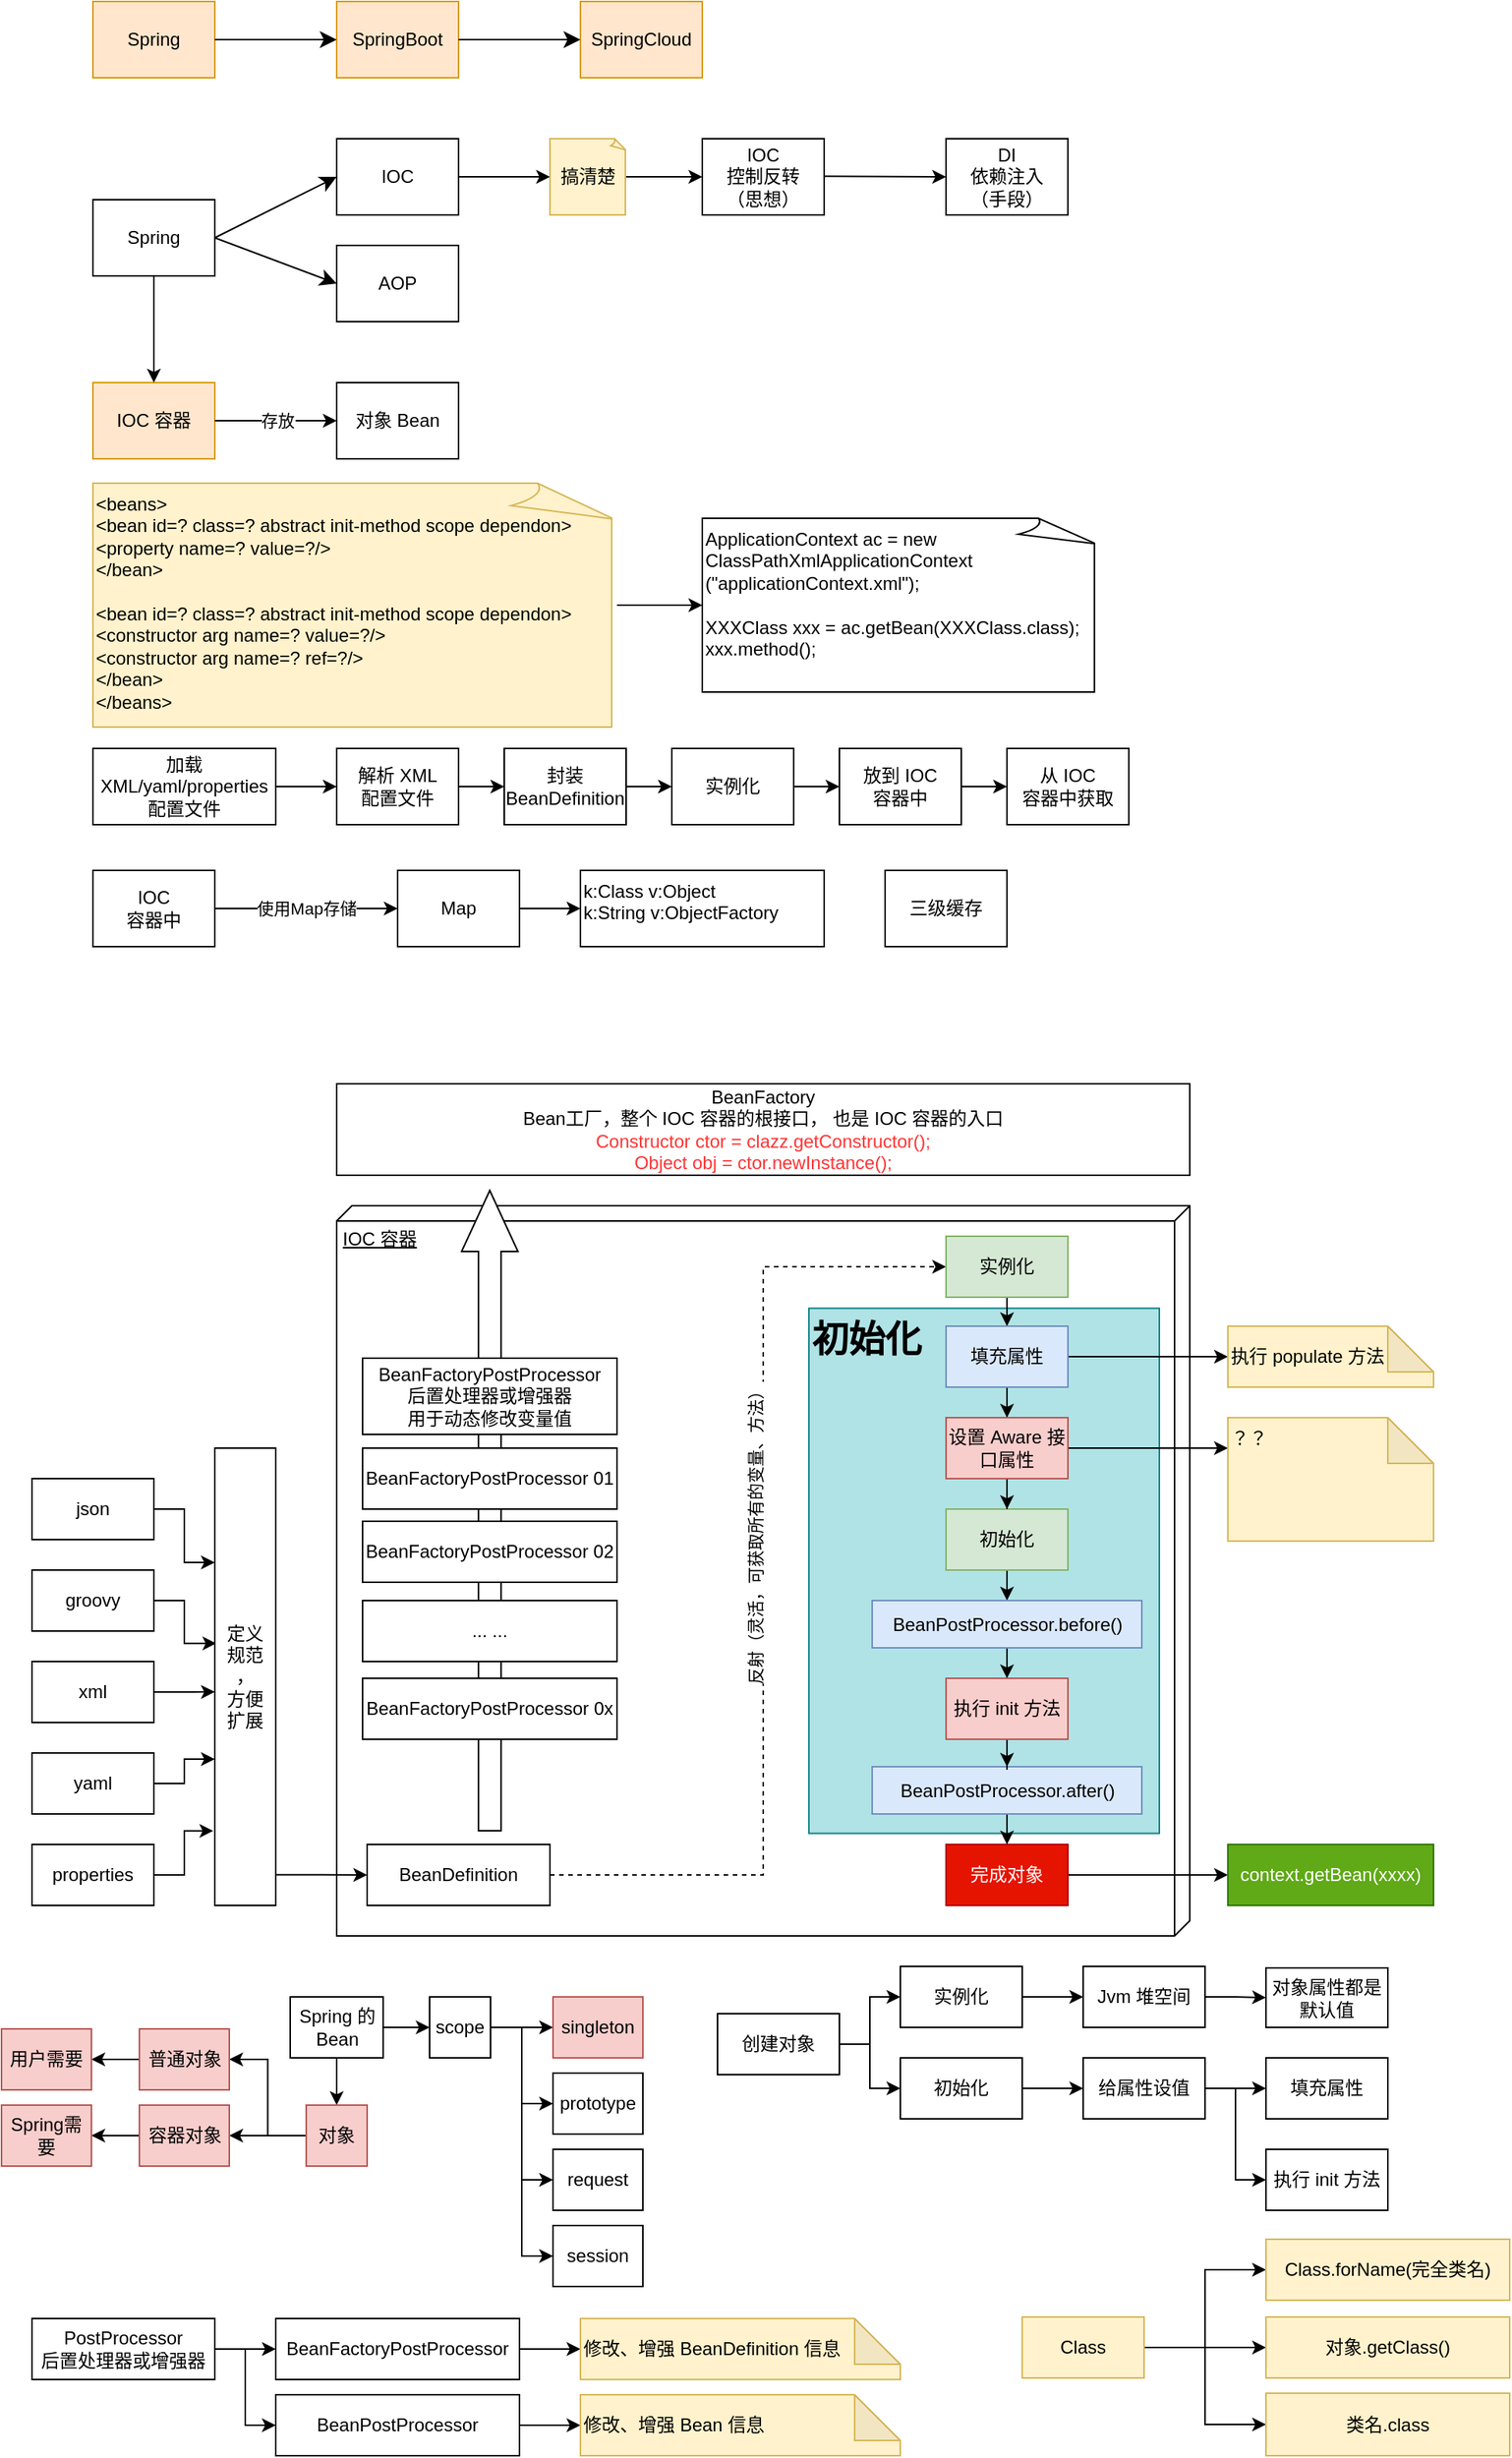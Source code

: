 <mxfile version="16.3.0" type="github">
  <diagram id="HKzlhbrPiAFsmXi92ig0" name="Page-1">
    <mxGraphModel dx="1422" dy="762" grid="1" gridSize="10" guides="1" tooltips="1" connect="1" arrows="1" fold="1" page="1" pageScale="1" pageWidth="2339" pageHeight="3300" math="0" shadow="0">
      <root>
        <mxCell id="0" />
        <mxCell id="1" parent="0" />
        <mxCell id="lsYUVaLgrjJjtuN-rIYH-25" value="IOC 容器" style="verticalAlign=top;align=left;spacingTop=8;spacingLeft=2;spacingRight=12;shape=cube;size=10;direction=south;fontStyle=4;html=1;" vertex="1" parent="1">
          <mxGeometry x="240" y="820" width="560" height="479" as="geometry" />
        </mxCell>
        <mxCell id="lsYUVaLgrjJjtuN-rIYH-116" value="&lt;font style=&quot;font-size: 24px&quot;&gt;&lt;b&gt;初始化&lt;/b&gt;&lt;/font&gt;" style="rounded=0;whiteSpace=wrap;html=1;fillColor=#b0e3e6;strokeColor=#0e8088;align=left;verticalAlign=top;" vertex="1" parent="1">
          <mxGeometry x="550" y="887.25" width="230" height="344.5" as="geometry" />
        </mxCell>
        <mxCell id="RXfSzlfH4fdoTzMu0uOB-1" value="Spring" style="rounded=0;whiteSpace=wrap;html=1;fillColor=#ffe6cc;strokeColor=#d79b00;" parent="1" vertex="1">
          <mxGeometry x="80" y="30" width="80" height="50" as="geometry" />
        </mxCell>
        <mxCell id="RXfSzlfH4fdoTzMu0uOB-2" value="SpringBoot" style="rounded=0;whiteSpace=wrap;html=1;fillColor=#ffe6cc;strokeColor=#d79b00;" parent="1" vertex="1">
          <mxGeometry x="240" y="30" width="80" height="50" as="geometry" />
        </mxCell>
        <mxCell id="RXfSzlfH4fdoTzMu0uOB-3" value="SpringCloud" style="rounded=0;whiteSpace=wrap;html=1;fillColor=#ffe6cc;strokeColor=#d79b00;" parent="1" vertex="1">
          <mxGeometry x="400" y="30" width="80" height="50" as="geometry" />
        </mxCell>
        <mxCell id="RXfSzlfH4fdoTzMu0uOB-5" value="" style="endArrow=classic;startArrow=none;endFill=1;startFill=0;endSize=8;html=1;verticalAlign=bottom;labelBackgroundColor=none;rounded=0;exitX=1;exitY=0.5;exitDx=0;exitDy=0;entryX=0;entryY=0.5;entryDx=0;entryDy=0;" parent="1" source="RXfSzlfH4fdoTzMu0uOB-1" target="RXfSzlfH4fdoTzMu0uOB-2" edge="1">
          <mxGeometry width="160" relative="1" as="geometry">
            <mxPoint x="350" y="30" as="sourcePoint" />
            <mxPoint x="510" y="30" as="targetPoint" />
          </mxGeometry>
        </mxCell>
        <mxCell id="RXfSzlfH4fdoTzMu0uOB-6" value="" style="endArrow=classic;startArrow=none;endFill=1;startFill=0;endSize=8;html=1;verticalAlign=bottom;labelBackgroundColor=none;rounded=0;exitX=1;exitY=0.5;exitDx=0;exitDy=0;entryX=0;entryY=0.5;entryDx=0;entryDy=0;" parent="1" source="RXfSzlfH4fdoTzMu0uOB-2" target="RXfSzlfH4fdoTzMu0uOB-3" edge="1">
          <mxGeometry width="160" relative="1" as="geometry">
            <mxPoint x="170" y="65" as="sourcePoint" />
            <mxPoint x="250" y="65" as="targetPoint" />
          </mxGeometry>
        </mxCell>
        <mxCell id="RXfSzlfH4fdoTzMu0uOB-7" value="Spring" style="rounded=0;whiteSpace=wrap;html=1;" parent="1" vertex="1">
          <mxGeometry x="80" y="160" width="80" height="50" as="geometry" />
        </mxCell>
        <mxCell id="RXfSzlfH4fdoTzMu0uOB-8" value="IOC" style="rounded=0;whiteSpace=wrap;html=1;" parent="1" vertex="1">
          <mxGeometry x="240" y="120" width="80" height="50" as="geometry" />
        </mxCell>
        <mxCell id="RXfSzlfH4fdoTzMu0uOB-9" value="AOP" style="rounded=0;whiteSpace=wrap;html=1;" parent="1" vertex="1">
          <mxGeometry x="240" y="190" width="80" height="50" as="geometry" />
        </mxCell>
        <mxCell id="RXfSzlfH4fdoTzMu0uOB-10" value="IOC&lt;br&gt;控制反转&lt;br&gt;（思想）" style="rounded=0;whiteSpace=wrap;html=1;" parent="1" vertex="1">
          <mxGeometry x="480" y="120" width="80" height="50" as="geometry" />
        </mxCell>
        <mxCell id="RXfSzlfH4fdoTzMu0uOB-11" value="DI&lt;br&gt;依赖注入&lt;br&gt;（手段）" style="rounded=0;whiteSpace=wrap;html=1;" parent="1" vertex="1">
          <mxGeometry x="640" y="120" width="80" height="50" as="geometry" />
        </mxCell>
        <mxCell id="RXfSzlfH4fdoTzMu0uOB-12" value="" style="endArrow=classic;startArrow=none;endFill=1;startFill=0;endSize=8;html=1;verticalAlign=bottom;labelBackgroundColor=none;rounded=0;entryX=0;entryY=0.5;entryDx=0;entryDy=0;exitX=1;exitY=0.5;exitDx=0;exitDy=0;" parent="1" source="RXfSzlfH4fdoTzMu0uOB-7" target="RXfSzlfH4fdoTzMu0uOB-8" edge="1">
          <mxGeometry width="160" relative="1" as="geometry">
            <mxPoint x="160" y="185" as="sourcePoint" />
            <mxPoint x="320" y="185" as="targetPoint" />
          </mxGeometry>
        </mxCell>
        <mxCell id="RXfSzlfH4fdoTzMu0uOB-13" value="" style="endArrow=classic;startArrow=none;endFill=1;startFill=0;endSize=8;html=1;verticalAlign=bottom;labelBackgroundColor=none;rounded=0;entryX=0;entryY=0.5;entryDx=0;entryDy=0;exitX=1;exitY=0.5;exitDx=0;exitDy=0;" parent="1" source="RXfSzlfH4fdoTzMu0uOB-7" target="RXfSzlfH4fdoTzMu0uOB-9" edge="1">
          <mxGeometry width="160" relative="1" as="geometry">
            <mxPoint x="170" y="195.0" as="sourcePoint" />
            <mxPoint x="250" y="155" as="targetPoint" />
          </mxGeometry>
        </mxCell>
        <mxCell id="RXfSzlfH4fdoTzMu0uOB-15" value="搞清楚" style="whiteSpace=wrap;html=1;shape=mxgraph.basic.document;fillColor=#fff2cc;strokeColor=#d6b656;" parent="1" vertex="1">
          <mxGeometry x="380" y="120" width="50" height="50" as="geometry" />
        </mxCell>
        <mxCell id="RXfSzlfH4fdoTzMu0uOB-18" value="" style="endArrow=classic;html=1;rounded=0;exitX=1;exitY=0.5;exitDx=0;exitDy=0;entryX=0;entryY=0.5;entryDx=0;entryDy=0;entryPerimeter=0;" parent="1" source="RXfSzlfH4fdoTzMu0uOB-8" target="RXfSzlfH4fdoTzMu0uOB-15" edge="1">
          <mxGeometry width="50" height="50" relative="1" as="geometry">
            <mxPoint x="370" y="260" as="sourcePoint" />
            <mxPoint x="420" y="210" as="targetPoint" />
          </mxGeometry>
        </mxCell>
        <mxCell id="RXfSzlfH4fdoTzMu0uOB-21" value="" style="endArrow=classic;html=1;rounded=0;exitX=1;exitY=0.5;exitDx=0;exitDy=0;entryX=0;entryY=0.5;entryDx=0;entryDy=0;exitPerimeter=0;" parent="1" source="RXfSzlfH4fdoTzMu0uOB-15" target="RXfSzlfH4fdoTzMu0uOB-10" edge="1">
          <mxGeometry width="50" height="50" relative="1" as="geometry">
            <mxPoint x="330" y="155" as="sourcePoint" />
            <mxPoint x="390" y="155" as="targetPoint" />
          </mxGeometry>
        </mxCell>
        <mxCell id="RXfSzlfH4fdoTzMu0uOB-22" value="" style="endArrow=classic;html=1;rounded=0;exitX=1;exitY=0.5;exitDx=0;exitDy=0;entryX=0;entryY=0.5;entryDx=0;entryDy=0;exitPerimeter=0;" parent="1" target="RXfSzlfH4fdoTzMu0uOB-11" edge="1">
          <mxGeometry width="50" height="50" relative="1" as="geometry">
            <mxPoint x="560" y="144.66" as="sourcePoint" />
            <mxPoint x="610" y="144.66" as="targetPoint" />
          </mxGeometry>
        </mxCell>
        <mxCell id="RXfSzlfH4fdoTzMu0uOB-23" value="IOC 容器" style="rounded=0;whiteSpace=wrap;html=1;fillColor=#ffe6cc;strokeColor=#d79b00;" parent="1" vertex="1">
          <mxGeometry x="80" y="280" width="80" height="50" as="geometry" />
        </mxCell>
        <mxCell id="RXfSzlfH4fdoTzMu0uOB-24" value="" style="endArrow=classic;html=1;rounded=0;exitX=0.5;exitY=1;exitDx=0;exitDy=0;" parent="1" source="RXfSzlfH4fdoTzMu0uOB-7" target="RXfSzlfH4fdoTzMu0uOB-23" edge="1">
          <mxGeometry width="50" height="50" relative="1" as="geometry">
            <mxPoint x="590" y="70" as="sourcePoint" />
            <mxPoint x="630" y="30" as="targetPoint" />
          </mxGeometry>
        </mxCell>
        <mxCell id="RXfSzlfH4fdoTzMu0uOB-25" value="对象 Bean" style="rounded=0;whiteSpace=wrap;html=1;" parent="1" vertex="1">
          <mxGeometry x="240" y="280" width="80" height="50" as="geometry" />
        </mxCell>
        <mxCell id="RXfSzlfH4fdoTzMu0uOB-26" value="" style="endArrow=classic;html=1;rounded=0;entryX=0;entryY=0.5;entryDx=0;entryDy=0;exitX=1;exitY=0.5;exitDx=0;exitDy=0;" parent="1" source="RXfSzlfH4fdoTzMu0uOB-23" target="RXfSzlfH4fdoTzMu0uOB-25" edge="1">
          <mxGeometry width="50" height="50" relative="1" as="geometry">
            <mxPoint x="160" y="310" as="sourcePoint" />
            <mxPoint x="200" y="270" as="targetPoint" />
          </mxGeometry>
        </mxCell>
        <mxCell id="RXfSzlfH4fdoTzMu0uOB-27" value="存放" style="edgeLabel;html=1;align=center;verticalAlign=middle;resizable=0;points=[];" parent="RXfSzlfH4fdoTzMu0uOB-26" vertex="1" connectable="0">
          <mxGeometry x="0.333" y="-2" relative="1" as="geometry">
            <mxPoint x="-13" y="-2" as="offset" />
          </mxGeometry>
        </mxCell>
        <mxCell id="lsYUVaLgrjJjtuN-rIYH-1" value="加载&lt;br&gt;XML/yaml/properties&lt;br&gt;配置文件" style="rounded=0;whiteSpace=wrap;html=1;" vertex="1" parent="1">
          <mxGeometry x="80" y="520" width="120" height="50" as="geometry" />
        </mxCell>
        <mxCell id="lsYUVaLgrjJjtuN-rIYH-2" value="解析 XML&lt;br&gt;配置文件" style="rounded=0;whiteSpace=wrap;html=1;" vertex="1" parent="1">
          <mxGeometry x="240" y="520" width="80" height="50" as="geometry" />
        </mxCell>
        <mxCell id="lsYUVaLgrjJjtuN-rIYH-3" value="封装&lt;br&gt;BeanDefinition" style="rounded=0;whiteSpace=wrap;html=1;" vertex="1" parent="1">
          <mxGeometry x="350" y="520" width="80" height="50" as="geometry" />
        </mxCell>
        <mxCell id="lsYUVaLgrjJjtuN-rIYH-4" value="实例化" style="rounded=0;whiteSpace=wrap;html=1;" vertex="1" parent="1">
          <mxGeometry x="460" y="520" width="80" height="50" as="geometry" />
        </mxCell>
        <mxCell id="lsYUVaLgrjJjtuN-rIYH-5" value="放到 IOC&lt;br&gt;容器中" style="rounded=0;whiteSpace=wrap;html=1;" vertex="1" parent="1">
          <mxGeometry x="570" y="520" width="80" height="50" as="geometry" />
        </mxCell>
        <mxCell id="lsYUVaLgrjJjtuN-rIYH-6" value="从 IOC&lt;br&gt;容器中获取" style="rounded=0;whiteSpace=wrap;html=1;" vertex="1" parent="1">
          <mxGeometry x="680" y="520" width="80" height="50" as="geometry" />
        </mxCell>
        <mxCell id="lsYUVaLgrjJjtuN-rIYH-7" value="" style="endArrow=classic;html=1;rounded=0;entryX=0;entryY=0.5;entryDx=0;entryDy=0;exitX=1;exitY=0.5;exitDx=0;exitDy=0;" edge="1" parent="1" source="lsYUVaLgrjJjtuN-rIYH-5" target="lsYUVaLgrjJjtuN-rIYH-6">
          <mxGeometry width="50" height="50" relative="1" as="geometry">
            <mxPoint x="50" y="210" as="sourcePoint" />
            <mxPoint x="90" y="170" as="targetPoint" />
          </mxGeometry>
        </mxCell>
        <mxCell id="lsYUVaLgrjJjtuN-rIYH-8" value="" style="endArrow=classic;html=1;rounded=0;entryX=0;entryY=0.5;entryDx=0;entryDy=0;exitX=1;exitY=0.5;exitDx=0;exitDy=0;" edge="1" parent="1" source="lsYUVaLgrjJjtuN-rIYH-4" target="lsYUVaLgrjJjtuN-rIYH-5">
          <mxGeometry width="50" height="50" relative="1" as="geometry">
            <mxPoint x="60" y="220" as="sourcePoint" />
            <mxPoint x="100" y="180" as="targetPoint" />
          </mxGeometry>
        </mxCell>
        <mxCell id="lsYUVaLgrjJjtuN-rIYH-9" value="" style="endArrow=classic;html=1;rounded=0;entryX=0;entryY=0.5;entryDx=0;entryDy=0;exitX=1;exitY=0.5;exitDx=0;exitDy=0;" edge="1" parent="1" source="lsYUVaLgrjJjtuN-rIYH-3" target="lsYUVaLgrjJjtuN-rIYH-4">
          <mxGeometry width="50" height="50" relative="1" as="geometry">
            <mxPoint x="70" y="230" as="sourcePoint" />
            <mxPoint x="110" y="190" as="targetPoint" />
          </mxGeometry>
        </mxCell>
        <mxCell id="lsYUVaLgrjJjtuN-rIYH-10" value="" style="endArrow=classic;html=1;rounded=0;exitX=1;exitY=0.5;exitDx=0;exitDy=0;entryX=0;entryY=0.5;entryDx=0;entryDy=0;" edge="1" parent="1" source="lsYUVaLgrjJjtuN-rIYH-2" target="lsYUVaLgrjJjtuN-rIYH-3">
          <mxGeometry width="50" height="50" relative="1" as="geometry">
            <mxPoint x="80" y="240" as="sourcePoint" />
            <mxPoint x="120" y="200" as="targetPoint" />
          </mxGeometry>
        </mxCell>
        <mxCell id="lsYUVaLgrjJjtuN-rIYH-11" value="" style="endArrow=classic;html=1;rounded=0;exitX=1;exitY=0.5;exitDx=0;exitDy=0;entryX=0;entryY=0.5;entryDx=0;entryDy=0;" edge="1" parent="1" source="lsYUVaLgrjJjtuN-rIYH-1" target="lsYUVaLgrjJjtuN-rIYH-2">
          <mxGeometry width="50" height="50" relative="1" as="geometry">
            <mxPoint x="90" y="250" as="sourcePoint" />
            <mxPoint x="130" y="210" as="targetPoint" />
          </mxGeometry>
        </mxCell>
        <mxCell id="lsYUVaLgrjJjtuN-rIYH-19" style="edgeStyle=orthogonalEdgeStyle;rounded=0;orthogonalLoop=1;jettySize=auto;html=1;entryX=0;entryY=0.5;entryDx=0;entryDy=0;endArrow=classic;endFill=1;" edge="1" parent="1" source="lsYUVaLgrjJjtuN-rIYH-12" target="lsYUVaLgrjJjtuN-rIYH-18">
          <mxGeometry relative="1" as="geometry" />
        </mxCell>
        <mxCell id="lsYUVaLgrjJjtuN-rIYH-21" value="使用Map存储" style="edgeLabel;html=1;align=center;verticalAlign=middle;resizable=0;points=[];" vertex="1" connectable="0" parent="lsYUVaLgrjJjtuN-rIYH-19">
          <mxGeometry x="0.317" y="-2" relative="1" as="geometry">
            <mxPoint x="-19" y="-2" as="offset" />
          </mxGeometry>
        </mxCell>
        <mxCell id="lsYUVaLgrjJjtuN-rIYH-12" value="IOC&lt;br&gt;容器中" style="rounded=0;whiteSpace=wrap;html=1;" vertex="1" parent="1">
          <mxGeometry x="80" y="600" width="80" height="50" as="geometry" />
        </mxCell>
        <mxCell id="lsYUVaLgrjJjtuN-rIYH-17" style="edgeStyle=orthogonalEdgeStyle;rounded=0;orthogonalLoop=1;jettySize=auto;html=1;entryX=0;entryY=0.5;entryDx=0;entryDy=0;entryPerimeter=0;endArrow=classic;endFill=1;" edge="1" parent="1" source="lsYUVaLgrjJjtuN-rIYH-13" target="lsYUVaLgrjJjtuN-rIYH-16">
          <mxGeometry relative="1" as="geometry" />
        </mxCell>
        <mxCell id="lsYUVaLgrjJjtuN-rIYH-13" value="&amp;lt;beans&amp;gt;&lt;br&gt;&amp;lt;bean id=? class=? abstract init-method scope dependon&amp;gt;&lt;br&gt;&amp;lt;property name=? value=?/&amp;gt;&lt;br&gt;&amp;lt;/bean&amp;gt;&lt;br&gt;&lt;br&gt;&amp;lt;bean id=? class=? abstract init-method scope dependon&amp;gt;&lt;br&gt;&amp;lt;constructor arg name=? value=?/&amp;gt;&lt;br&gt;&amp;lt;constructor arg name=? ref=?/&amp;gt;&lt;br&gt;&amp;lt;/bean&amp;gt;&lt;br&gt;&amp;lt;/beans&amp;gt;" style="whiteSpace=wrap;html=1;shape=mxgraph.basic.document;fillColor=#fff2cc;strokeColor=#d6b656;align=left;rotation=0;verticalAlign=top;" vertex="1" parent="1">
          <mxGeometry x="80" y="346" width="344" height="160" as="geometry" />
        </mxCell>
        <mxCell id="lsYUVaLgrjJjtuN-rIYH-16" value="ApplicationContext ac = new ClassPathXmlApplicationContext&lt;br&gt;(&quot;applicationContext.xml&quot;);&lt;br&gt;&lt;br&gt;XXXClass xxx = ac.getBean(XXXClass.class);&lt;br&gt;xxx.method();" style="whiteSpace=wrap;html=1;shape=mxgraph.basic.document;align=left;rotation=0;verticalAlign=top;" vertex="1" parent="1">
          <mxGeometry x="480" y="369" width="260" height="114" as="geometry" />
        </mxCell>
        <mxCell id="lsYUVaLgrjJjtuN-rIYH-23" style="edgeStyle=orthogonalEdgeStyle;rounded=0;orthogonalLoop=1;jettySize=auto;html=1;entryX=0;entryY=0.5;entryDx=0;entryDy=0;endArrow=classic;endFill=1;" edge="1" parent="1" source="lsYUVaLgrjJjtuN-rIYH-18" target="lsYUVaLgrjJjtuN-rIYH-22">
          <mxGeometry relative="1" as="geometry" />
        </mxCell>
        <mxCell id="lsYUVaLgrjJjtuN-rIYH-18" value="Map" style="rounded=0;whiteSpace=wrap;html=1;" vertex="1" parent="1">
          <mxGeometry x="280" y="600" width="80" height="50" as="geometry" />
        </mxCell>
        <mxCell id="lsYUVaLgrjJjtuN-rIYH-22" value="k:Class v:Object&lt;br&gt;k:String v:ObjectFactory" style="rounded=0;whiteSpace=wrap;html=1;align=left;verticalAlign=top;" vertex="1" parent="1">
          <mxGeometry x="400" y="600" width="160" height="50" as="geometry" />
        </mxCell>
        <mxCell id="lsYUVaLgrjJjtuN-rIYH-24" value="三级缓存" style="rounded=0;whiteSpace=wrap;html=1;" vertex="1" parent="1">
          <mxGeometry x="600" y="600" width="80" height="50" as="geometry" />
        </mxCell>
        <mxCell id="lsYUVaLgrjJjtuN-rIYH-35" style="edgeStyle=orthogonalEdgeStyle;rounded=0;orthogonalLoop=1;jettySize=auto;html=1;endArrow=classic;endFill=1;entryX=0.025;entryY=0.427;entryDx=0;entryDy=0;entryPerimeter=0;" edge="1" parent="1" source="lsYUVaLgrjJjtuN-rIYH-26" target="lsYUVaLgrjJjtuN-rIYH-31">
          <mxGeometry relative="1" as="geometry" />
        </mxCell>
        <mxCell id="lsYUVaLgrjJjtuN-rIYH-26" value="groovy" style="rounded=0;whiteSpace=wrap;html=1;" vertex="1" parent="1">
          <mxGeometry x="40" y="1059" width="80" height="40" as="geometry" />
        </mxCell>
        <mxCell id="lsYUVaLgrjJjtuN-rIYH-34" style="edgeStyle=orthogonalEdgeStyle;rounded=0;orthogonalLoop=1;jettySize=auto;html=1;entryX=0;entryY=0.533;entryDx=0;entryDy=0;entryPerimeter=0;endArrow=classic;endFill=1;" edge="1" parent="1" source="lsYUVaLgrjJjtuN-rIYH-27" target="lsYUVaLgrjJjtuN-rIYH-31">
          <mxGeometry relative="1" as="geometry" />
        </mxCell>
        <mxCell id="lsYUVaLgrjJjtuN-rIYH-27" value="xml" style="rounded=0;whiteSpace=wrap;html=1;" vertex="1" parent="1">
          <mxGeometry x="40" y="1119" width="80" height="40" as="geometry" />
        </mxCell>
        <mxCell id="lsYUVaLgrjJjtuN-rIYH-32" style="edgeStyle=orthogonalEdgeStyle;rounded=0;orthogonalLoop=1;jettySize=auto;html=1;entryX=0;entryY=0.68;entryDx=0;entryDy=0;endArrow=classic;endFill=1;entryPerimeter=0;" edge="1" parent="1" source="lsYUVaLgrjJjtuN-rIYH-28" target="lsYUVaLgrjJjtuN-rIYH-31">
          <mxGeometry relative="1" as="geometry" />
        </mxCell>
        <mxCell id="lsYUVaLgrjJjtuN-rIYH-28" value="yaml" style="rounded=0;whiteSpace=wrap;html=1;" vertex="1" parent="1">
          <mxGeometry x="40" y="1179" width="80" height="40" as="geometry" />
        </mxCell>
        <mxCell id="lsYUVaLgrjJjtuN-rIYH-33" style="edgeStyle=orthogonalEdgeStyle;rounded=0;orthogonalLoop=1;jettySize=auto;html=1;entryX=-0.025;entryY=0.837;entryDx=0;entryDy=0;endArrow=classic;endFill=1;entryPerimeter=0;" edge="1" parent="1" source="lsYUVaLgrjJjtuN-rIYH-29" target="lsYUVaLgrjJjtuN-rIYH-31">
          <mxGeometry relative="1" as="geometry" />
        </mxCell>
        <mxCell id="lsYUVaLgrjJjtuN-rIYH-29" value="properties" style="rounded=0;whiteSpace=wrap;html=1;" vertex="1" parent="1">
          <mxGeometry x="40" y="1239" width="80" height="40" as="geometry" />
        </mxCell>
        <mxCell id="lsYUVaLgrjJjtuN-rIYH-36" style="edgeStyle=orthogonalEdgeStyle;rounded=0;orthogonalLoop=1;jettySize=auto;html=1;endArrow=classic;endFill=1;entryX=0;entryY=0.25;entryDx=0;entryDy=0;" edge="1" parent="1" source="lsYUVaLgrjJjtuN-rIYH-30" target="lsYUVaLgrjJjtuN-rIYH-31">
          <mxGeometry relative="1" as="geometry" />
        </mxCell>
        <mxCell id="lsYUVaLgrjJjtuN-rIYH-30" value="json" style="rounded=0;whiteSpace=wrap;html=1;" vertex="1" parent="1">
          <mxGeometry x="40" y="999" width="80" height="40" as="geometry" />
        </mxCell>
        <mxCell id="lsYUVaLgrjJjtuN-rIYH-40" style="edgeStyle=orthogonalEdgeStyle;rounded=0;orthogonalLoop=1;jettySize=auto;html=1;entryX=0;entryY=0.5;entryDx=0;entryDy=0;endArrow=classic;endFill=1;exitX=0.975;exitY=0.933;exitDx=0;exitDy=0;exitPerimeter=0;" edge="1" parent="1" source="lsYUVaLgrjJjtuN-rIYH-31" target="lsYUVaLgrjJjtuN-rIYH-38">
          <mxGeometry relative="1" as="geometry" />
        </mxCell>
        <mxCell id="lsYUVaLgrjJjtuN-rIYH-31" value="定义&lt;br&gt;规范&lt;br&gt;，&lt;br&gt;方便&lt;br&gt;扩展" style="rounded=0;whiteSpace=wrap;html=1;" vertex="1" parent="1">
          <mxGeometry x="160" y="979" width="40" height="300" as="geometry" />
        </mxCell>
        <mxCell id="lsYUVaLgrjJjtuN-rIYH-42" style="edgeStyle=orthogonalEdgeStyle;rounded=0;orthogonalLoop=1;jettySize=auto;html=1;endArrow=classic;endFill=1;entryX=0;entryY=0.5;entryDx=0;entryDy=0;dashed=1;" edge="1" parent="1" source="lsYUVaLgrjJjtuN-rIYH-38" target="lsYUVaLgrjJjtuN-rIYH-41">
          <mxGeometry relative="1" as="geometry">
            <Array as="points">
              <mxPoint x="520" y="1259" />
              <mxPoint x="520" y="860" />
            </Array>
          </mxGeometry>
        </mxCell>
        <mxCell id="lsYUVaLgrjJjtuN-rIYH-43" value="反射（灵活，可获取所有的变量、方法）" style="edgeLabel;html=1;align=center;verticalAlign=middle;resizable=0;points=[];horizontal=0;" vertex="1" connectable="0" parent="lsYUVaLgrjJjtuN-rIYH-42">
          <mxGeometry x="0.218" y="1" relative="1" as="geometry">
            <mxPoint x="-4" y="38" as="offset" />
          </mxGeometry>
        </mxCell>
        <mxCell id="lsYUVaLgrjJjtuN-rIYH-38" value="BeanDefinition" style="rounded=0;whiteSpace=wrap;html=1;" vertex="1" parent="1">
          <mxGeometry x="260" y="1239" width="120" height="40" as="geometry" />
        </mxCell>
        <mxCell id="lsYUVaLgrjJjtuN-rIYH-49" style="edgeStyle=orthogonalEdgeStyle;rounded=0;orthogonalLoop=1;jettySize=auto;html=1;endArrow=classic;endFill=1;" edge="1" parent="1" source="lsYUVaLgrjJjtuN-rIYH-39" target="lsYUVaLgrjJjtuN-rIYH-44">
          <mxGeometry relative="1" as="geometry" />
        </mxCell>
        <mxCell id="lsYUVaLgrjJjtuN-rIYH-120" style="edgeStyle=orthogonalEdgeStyle;rounded=0;orthogonalLoop=1;jettySize=auto;html=1;entryX=0.5;entryY=0;entryDx=0;entryDy=0;fontSize=24;fontColor=#FF3333;endArrow=classic;endFill=1;" edge="1" parent="1" source="lsYUVaLgrjJjtuN-rIYH-39" target="lsYUVaLgrjJjtuN-rIYH-117">
          <mxGeometry relative="1" as="geometry" />
        </mxCell>
        <mxCell id="lsYUVaLgrjJjtuN-rIYH-39" value="Spring 的 Bean" style="rounded=0;whiteSpace=wrap;html=1;" vertex="1" parent="1">
          <mxGeometry x="209.5" y="1339" width="61" height="40" as="geometry" />
        </mxCell>
        <mxCell id="lsYUVaLgrjJjtuN-rIYH-98" style="edgeStyle=orthogonalEdgeStyle;rounded=0;orthogonalLoop=1;jettySize=auto;html=1;fontColor=#FF3333;endArrow=classic;endFill=1;" edge="1" parent="1" source="lsYUVaLgrjJjtuN-rIYH-41" target="lsYUVaLgrjJjtuN-rIYH-95">
          <mxGeometry relative="1" as="geometry" />
        </mxCell>
        <mxCell id="lsYUVaLgrjJjtuN-rIYH-41" value="实例化" style="rounded=0;whiteSpace=wrap;html=1;fillColor=#d5e8d4;strokeColor=#82b366;" vertex="1" parent="1">
          <mxGeometry x="640" y="840" width="80" height="40" as="geometry" />
        </mxCell>
        <mxCell id="lsYUVaLgrjJjtuN-rIYH-50" style="edgeStyle=orthogonalEdgeStyle;rounded=0;orthogonalLoop=1;jettySize=auto;html=1;entryX=0;entryY=0.5;entryDx=0;entryDy=0;endArrow=classic;endFill=1;" edge="1" parent="1" source="lsYUVaLgrjJjtuN-rIYH-44" target="lsYUVaLgrjJjtuN-rIYH-45">
          <mxGeometry relative="1" as="geometry" />
        </mxCell>
        <mxCell id="lsYUVaLgrjJjtuN-rIYH-51" style="edgeStyle=orthogonalEdgeStyle;rounded=0;orthogonalLoop=1;jettySize=auto;html=1;entryX=0;entryY=0.5;entryDx=0;entryDy=0;endArrow=classic;endFill=1;" edge="1" parent="1" source="lsYUVaLgrjJjtuN-rIYH-44" target="lsYUVaLgrjJjtuN-rIYH-46">
          <mxGeometry relative="1" as="geometry" />
        </mxCell>
        <mxCell id="lsYUVaLgrjJjtuN-rIYH-52" style="edgeStyle=orthogonalEdgeStyle;rounded=0;orthogonalLoop=1;jettySize=auto;html=1;entryX=0;entryY=0.5;entryDx=0;entryDy=0;endArrow=classic;endFill=1;" edge="1" parent="1" source="lsYUVaLgrjJjtuN-rIYH-44" target="lsYUVaLgrjJjtuN-rIYH-47">
          <mxGeometry relative="1" as="geometry" />
        </mxCell>
        <mxCell id="lsYUVaLgrjJjtuN-rIYH-53" style="edgeStyle=orthogonalEdgeStyle;rounded=0;orthogonalLoop=1;jettySize=auto;html=1;entryX=0;entryY=0.5;entryDx=0;entryDy=0;endArrow=classic;endFill=1;" edge="1" parent="1" source="lsYUVaLgrjJjtuN-rIYH-44" target="lsYUVaLgrjJjtuN-rIYH-48">
          <mxGeometry relative="1" as="geometry" />
        </mxCell>
        <mxCell id="lsYUVaLgrjJjtuN-rIYH-44" value="scope" style="rounded=0;whiteSpace=wrap;html=1;" vertex="1" parent="1">
          <mxGeometry x="301" y="1339" width="40" height="40" as="geometry" />
        </mxCell>
        <mxCell id="lsYUVaLgrjJjtuN-rIYH-45" value="singleton" style="rounded=0;whiteSpace=wrap;html=1;fillColor=#f8cecc;strokeColor=#b85450;" vertex="1" parent="1">
          <mxGeometry x="382" y="1339" width="59" height="40" as="geometry" />
        </mxCell>
        <mxCell id="lsYUVaLgrjJjtuN-rIYH-46" value="prototype" style="rounded=0;whiteSpace=wrap;html=1;" vertex="1" parent="1">
          <mxGeometry x="382" y="1389" width="59" height="40" as="geometry" />
        </mxCell>
        <mxCell id="lsYUVaLgrjJjtuN-rIYH-47" value="request" style="rounded=0;whiteSpace=wrap;html=1;" vertex="1" parent="1">
          <mxGeometry x="382" y="1439" width="59" height="40" as="geometry" />
        </mxCell>
        <mxCell id="lsYUVaLgrjJjtuN-rIYH-48" value="session" style="rounded=0;whiteSpace=wrap;html=1;" vertex="1" parent="1">
          <mxGeometry x="382" y="1489" width="59" height="40" as="geometry" />
        </mxCell>
        <mxCell id="lsYUVaLgrjJjtuN-rIYH-58" style="edgeStyle=orthogonalEdgeStyle;rounded=0;orthogonalLoop=1;jettySize=auto;html=1;entryX=0;entryY=0.5;entryDx=0;entryDy=0;endArrow=classic;endFill=1;" edge="1" parent="1" source="lsYUVaLgrjJjtuN-rIYH-54" target="lsYUVaLgrjJjtuN-rIYH-55">
          <mxGeometry relative="1" as="geometry" />
        </mxCell>
        <mxCell id="lsYUVaLgrjJjtuN-rIYH-59" style="edgeStyle=orthogonalEdgeStyle;rounded=0;orthogonalLoop=1;jettySize=auto;html=1;entryX=0;entryY=0.5;entryDx=0;entryDy=0;endArrow=classic;endFill=1;" edge="1" parent="1" source="lsYUVaLgrjJjtuN-rIYH-54" target="lsYUVaLgrjJjtuN-rIYH-56">
          <mxGeometry relative="1" as="geometry" />
        </mxCell>
        <mxCell id="lsYUVaLgrjJjtuN-rIYH-60" style="edgeStyle=orthogonalEdgeStyle;rounded=0;orthogonalLoop=1;jettySize=auto;html=1;entryX=0;entryY=0.5;entryDx=0;entryDy=0;endArrow=classic;endFill=1;" edge="1" parent="1" source="lsYUVaLgrjJjtuN-rIYH-54" target="lsYUVaLgrjJjtuN-rIYH-57">
          <mxGeometry relative="1" as="geometry" />
        </mxCell>
        <mxCell id="lsYUVaLgrjJjtuN-rIYH-54" value="Class" style="rounded=0;whiteSpace=wrap;html=1;fillColor=#fff2cc;strokeColor=#d6b656;" vertex="1" parent="1">
          <mxGeometry x="690" y="1549" width="80" height="40" as="geometry" />
        </mxCell>
        <mxCell id="lsYUVaLgrjJjtuN-rIYH-55" value="Class.forName(完全类名)" style="rounded=0;whiteSpace=wrap;html=1;fillColor=#fff2cc;strokeColor=#d6b656;" vertex="1" parent="1">
          <mxGeometry x="850" y="1498" width="160" height="40" as="geometry" />
        </mxCell>
        <mxCell id="lsYUVaLgrjJjtuN-rIYH-56" value="对象.getClass()" style="rounded=0;whiteSpace=wrap;html=1;fillColor=#fff2cc;strokeColor=#d6b656;" vertex="1" parent="1">
          <mxGeometry x="850" y="1549" width="160" height="40" as="geometry" />
        </mxCell>
        <mxCell id="lsYUVaLgrjJjtuN-rIYH-57" value="类名.class" style="rounded=0;whiteSpace=wrap;html=1;fillColor=#fff2cc;strokeColor=#d6b656;" vertex="1" parent="1">
          <mxGeometry x="850" y="1599" width="160" height="41" as="geometry" />
        </mxCell>
        <mxCell id="lsYUVaLgrjJjtuN-rIYH-61" value="BeanFactory&lt;br&gt;Bean工厂，整个&amp;nbsp;IOC&amp;nbsp;容器的根接口， 也是 IOC 容器的入口&lt;br&gt;&lt;font color=&quot;#ff3333&quot;&gt;Constructor ctor = clazz.getConstructor();&lt;br&gt;Object obj = ctor.newInstance();&lt;/font&gt;" style="rounded=0;whiteSpace=wrap;html=1;" vertex="1" parent="1">
          <mxGeometry x="240" y="740" width="560" height="60" as="geometry" />
        </mxCell>
        <mxCell id="lsYUVaLgrjJjtuN-rIYH-62" value="" style="html=1;shadow=0;dashed=0;align=center;verticalAlign=middle;shape=mxgraph.arrows2.arrow;dy=0.6;dx=40;direction=north;notch=0;fontColor=#FF3333;" vertex="1" parent="1">
          <mxGeometry x="322" y="810" width="37" height="420" as="geometry" />
        </mxCell>
        <mxCell id="lsYUVaLgrjJjtuN-rIYH-63" value="BeanFactoryPostProcessor&lt;br&gt;后置处理器或增强器&lt;br&gt;用于动态修改变量值" style="rounded=0;whiteSpace=wrap;html=1;" vertex="1" parent="1">
          <mxGeometry x="257" y="920" width="167" height="50" as="geometry" />
        </mxCell>
        <mxCell id="lsYUVaLgrjJjtuN-rIYH-67" style="edgeStyle=orthogonalEdgeStyle;rounded=0;orthogonalLoop=1;jettySize=auto;html=1;entryX=0;entryY=0.5;entryDx=0;entryDy=0;fontColor=#FF3333;endArrow=classic;endFill=1;" edge="1" parent="1" source="lsYUVaLgrjJjtuN-rIYH-64" target="lsYUVaLgrjJjtuN-rIYH-65">
          <mxGeometry relative="1" as="geometry" />
        </mxCell>
        <mxCell id="lsYUVaLgrjJjtuN-rIYH-68" style="edgeStyle=orthogonalEdgeStyle;rounded=0;orthogonalLoop=1;jettySize=auto;html=1;entryX=0;entryY=0.5;entryDx=0;entryDy=0;fontColor=#FF3333;endArrow=classic;endFill=1;" edge="1" parent="1" source="lsYUVaLgrjJjtuN-rIYH-64" target="lsYUVaLgrjJjtuN-rIYH-66">
          <mxGeometry relative="1" as="geometry" />
        </mxCell>
        <mxCell id="lsYUVaLgrjJjtuN-rIYH-64" value="PostProcessor&lt;br&gt;后置处理器或增强器" style="rounded=0;whiteSpace=wrap;html=1;" vertex="1" parent="1">
          <mxGeometry x="40" y="1550" width="120" height="40" as="geometry" />
        </mxCell>
        <mxCell id="lsYUVaLgrjJjtuN-rIYH-72" style="edgeStyle=orthogonalEdgeStyle;rounded=0;orthogonalLoop=1;jettySize=auto;html=1;entryX=0;entryY=0.5;entryDx=0;entryDy=0;entryPerimeter=0;fontColor=#FF3333;endArrow=classic;endFill=1;" edge="1" parent="1" source="lsYUVaLgrjJjtuN-rIYH-65" target="lsYUVaLgrjJjtuN-rIYH-69">
          <mxGeometry relative="1" as="geometry" />
        </mxCell>
        <mxCell id="lsYUVaLgrjJjtuN-rIYH-65" value="BeanFactoryPostProcessor" style="rounded=0;whiteSpace=wrap;html=1;" vertex="1" parent="1">
          <mxGeometry x="200" y="1550" width="160" height="40" as="geometry" />
        </mxCell>
        <mxCell id="lsYUVaLgrjJjtuN-rIYH-74" style="edgeStyle=orthogonalEdgeStyle;rounded=0;orthogonalLoop=1;jettySize=auto;html=1;entryX=0;entryY=0.5;entryDx=0;entryDy=0;entryPerimeter=0;fontColor=#FF3333;endArrow=classic;endFill=1;" edge="1" parent="1" source="lsYUVaLgrjJjtuN-rIYH-66" target="lsYUVaLgrjJjtuN-rIYH-73">
          <mxGeometry relative="1" as="geometry" />
        </mxCell>
        <mxCell id="lsYUVaLgrjJjtuN-rIYH-66" value="BeanPostProcessor" style="rounded=0;whiteSpace=wrap;html=1;" vertex="1" parent="1">
          <mxGeometry x="200" y="1600" width="160" height="40" as="geometry" />
        </mxCell>
        <mxCell id="lsYUVaLgrjJjtuN-rIYH-69" value="修改、增强 BeanDefinition 信息" style="shape=note;whiteSpace=wrap;html=1;backgroundOutline=1;darkOpacity=0.05;fillColor=#fff2cc;strokeColor=#d6b656;align=left;" vertex="1" parent="1">
          <mxGeometry x="400" y="1550" width="210" height="40" as="geometry" />
        </mxCell>
        <mxCell id="lsYUVaLgrjJjtuN-rIYH-73" value="修改、增强 Bean 信息" style="shape=note;whiteSpace=wrap;html=1;backgroundOutline=1;darkOpacity=0.05;fillColor=#fff2cc;strokeColor=#d6b656;align=left;" vertex="1" parent="1">
          <mxGeometry x="400" y="1600" width="210" height="40" as="geometry" />
        </mxCell>
        <mxCell id="lsYUVaLgrjJjtuN-rIYH-75" value="BeanFactoryPostProcessor 01" style="rounded=0;whiteSpace=wrap;html=1;" vertex="1" parent="1">
          <mxGeometry x="257" y="979" width="167" height="40" as="geometry" />
        </mxCell>
        <mxCell id="lsYUVaLgrjJjtuN-rIYH-76" value="BeanFactoryPostProcessor 02" style="rounded=0;whiteSpace=wrap;html=1;" vertex="1" parent="1">
          <mxGeometry x="257" y="1027" width="167" height="40" as="geometry" />
        </mxCell>
        <mxCell id="lsYUVaLgrjJjtuN-rIYH-77" value="BeanFactoryPostProcessor 0x" style="rounded=0;whiteSpace=wrap;html=1;" vertex="1" parent="1">
          <mxGeometry x="257" y="1130" width="167" height="40" as="geometry" />
        </mxCell>
        <mxCell id="lsYUVaLgrjJjtuN-rIYH-78" value="... ..." style="rounded=0;whiteSpace=wrap;html=1;" vertex="1" parent="1">
          <mxGeometry x="257" y="1079" width="167" height="40" as="geometry" />
        </mxCell>
        <mxCell id="lsYUVaLgrjJjtuN-rIYH-86" style="edgeStyle=orthogonalEdgeStyle;rounded=0;orthogonalLoop=1;jettySize=auto;html=1;entryX=0;entryY=0.5;entryDx=0;entryDy=0;fontColor=#FF3333;endArrow=classic;endFill=1;" edge="1" parent="1" source="lsYUVaLgrjJjtuN-rIYH-79" target="lsYUVaLgrjJjtuN-rIYH-81">
          <mxGeometry relative="1" as="geometry" />
        </mxCell>
        <mxCell id="lsYUVaLgrjJjtuN-rIYH-79" value="实例化" style="rounded=0;whiteSpace=wrap;html=1;" vertex="1" parent="1">
          <mxGeometry x="610" y="1319" width="80" height="40" as="geometry" />
        </mxCell>
        <mxCell id="lsYUVaLgrjJjtuN-rIYH-88" style="edgeStyle=orthogonalEdgeStyle;rounded=0;orthogonalLoop=1;jettySize=auto;html=1;entryX=0;entryY=0.5;entryDx=0;entryDy=0;fontColor=#FF3333;endArrow=classic;endFill=1;" edge="1" parent="1" source="lsYUVaLgrjJjtuN-rIYH-80" target="lsYUVaLgrjJjtuN-rIYH-83">
          <mxGeometry relative="1" as="geometry" />
        </mxCell>
        <mxCell id="lsYUVaLgrjJjtuN-rIYH-80" value="初始化" style="rounded=0;whiteSpace=wrap;html=1;" vertex="1" parent="1">
          <mxGeometry x="610" y="1379" width="80" height="40" as="geometry" />
        </mxCell>
        <mxCell id="lsYUVaLgrjJjtuN-rIYH-87" style="edgeStyle=orthogonalEdgeStyle;rounded=0;orthogonalLoop=1;jettySize=auto;html=1;entryX=0;entryY=0.5;entryDx=0;entryDy=0;fontColor=#FF3333;endArrow=classic;endFill=1;" edge="1" parent="1" source="lsYUVaLgrjJjtuN-rIYH-81" target="lsYUVaLgrjJjtuN-rIYH-82">
          <mxGeometry relative="1" as="geometry" />
        </mxCell>
        <mxCell id="lsYUVaLgrjJjtuN-rIYH-81" value="Jvm 堆空间" style="rounded=0;whiteSpace=wrap;html=1;" vertex="1" parent="1">
          <mxGeometry x="730" y="1319" width="80" height="40" as="geometry" />
        </mxCell>
        <mxCell id="lsYUVaLgrjJjtuN-rIYH-82" value="对象属性都是默认值" style="rounded=0;whiteSpace=wrap;html=1;" vertex="1" parent="1">
          <mxGeometry x="850" y="1320" width="80" height="39" as="geometry" />
        </mxCell>
        <mxCell id="lsYUVaLgrjJjtuN-rIYH-89" style="edgeStyle=orthogonalEdgeStyle;rounded=0;orthogonalLoop=1;jettySize=auto;html=1;entryX=0;entryY=0.5;entryDx=0;entryDy=0;fontColor=#FF3333;endArrow=classic;endFill=1;" edge="1" parent="1" source="lsYUVaLgrjJjtuN-rIYH-83" target="lsYUVaLgrjJjtuN-rIYH-84">
          <mxGeometry relative="1" as="geometry" />
        </mxCell>
        <mxCell id="lsYUVaLgrjJjtuN-rIYH-90" style="edgeStyle=orthogonalEdgeStyle;rounded=0;orthogonalLoop=1;jettySize=auto;html=1;entryX=0;entryY=0.5;entryDx=0;entryDy=0;fontColor=#FF3333;endArrow=classic;endFill=1;" edge="1" parent="1" source="lsYUVaLgrjJjtuN-rIYH-83" target="lsYUVaLgrjJjtuN-rIYH-85">
          <mxGeometry relative="1" as="geometry" />
        </mxCell>
        <mxCell id="lsYUVaLgrjJjtuN-rIYH-83" value="给属性设值" style="rounded=0;whiteSpace=wrap;html=1;" vertex="1" parent="1">
          <mxGeometry x="730" y="1379" width="80" height="40" as="geometry" />
        </mxCell>
        <mxCell id="lsYUVaLgrjJjtuN-rIYH-84" value="填充属性" style="rounded=0;whiteSpace=wrap;html=1;" vertex="1" parent="1">
          <mxGeometry x="850" y="1379" width="80" height="40" as="geometry" />
        </mxCell>
        <mxCell id="lsYUVaLgrjJjtuN-rIYH-85" value="执行 init 方法" style="rounded=0;whiteSpace=wrap;html=1;" vertex="1" parent="1">
          <mxGeometry x="850" y="1439" width="80" height="40" as="geometry" />
        </mxCell>
        <mxCell id="lsYUVaLgrjJjtuN-rIYH-92" style="edgeStyle=orthogonalEdgeStyle;rounded=0;orthogonalLoop=1;jettySize=auto;html=1;fontColor=#FF3333;endArrow=classic;endFill=1;" edge="1" parent="1" source="lsYUVaLgrjJjtuN-rIYH-91" target="lsYUVaLgrjJjtuN-rIYH-79">
          <mxGeometry relative="1" as="geometry" />
        </mxCell>
        <mxCell id="lsYUVaLgrjJjtuN-rIYH-93" style="edgeStyle=orthogonalEdgeStyle;rounded=0;orthogonalLoop=1;jettySize=auto;html=1;entryX=0;entryY=0.5;entryDx=0;entryDy=0;fontColor=#FF3333;endArrow=classic;endFill=1;" edge="1" parent="1" source="lsYUVaLgrjJjtuN-rIYH-91" target="lsYUVaLgrjJjtuN-rIYH-80">
          <mxGeometry relative="1" as="geometry" />
        </mxCell>
        <mxCell id="lsYUVaLgrjJjtuN-rIYH-91" value="创建对象" style="rounded=0;whiteSpace=wrap;html=1;" vertex="1" parent="1">
          <mxGeometry x="490" y="1350" width="80" height="40" as="geometry" />
        </mxCell>
        <mxCell id="lsYUVaLgrjJjtuN-rIYH-105" style="edgeStyle=orthogonalEdgeStyle;rounded=0;orthogonalLoop=1;jettySize=auto;html=1;fontColor=#FF3333;endArrow=classic;endFill=1;exitX=0.5;exitY=1;exitDx=0;exitDy=0;entryX=0.5;entryY=0;entryDx=0;entryDy=0;" edge="1" parent="1" source="lsYUVaLgrjJjtuN-rIYH-94" target="lsYUVaLgrjJjtuN-rIYH-104">
          <mxGeometry relative="1" as="geometry">
            <mxPoint x="710" y="1100" as="sourcePoint" />
            <mxPoint x="680" y="1110" as="targetPoint" />
          </mxGeometry>
        </mxCell>
        <mxCell id="lsYUVaLgrjJjtuN-rIYH-94" value="初始化" style="rounded=0;whiteSpace=wrap;html=1;fillColor=#d5e8d4;strokeColor=#82b366;" vertex="1" parent="1">
          <mxGeometry x="640" y="1019" width="80" height="40" as="geometry" />
        </mxCell>
        <mxCell id="lsYUVaLgrjJjtuN-rIYH-97" style="edgeStyle=orthogonalEdgeStyle;rounded=0;orthogonalLoop=1;jettySize=auto;html=1;entryX=0;entryY=0.5;entryDx=0;entryDy=0;entryPerimeter=0;fontColor=#FF3333;endArrow=classic;endFill=1;" edge="1" parent="1" source="lsYUVaLgrjJjtuN-rIYH-95" target="lsYUVaLgrjJjtuN-rIYH-96">
          <mxGeometry relative="1" as="geometry" />
        </mxCell>
        <mxCell id="lsYUVaLgrjJjtuN-rIYH-100" style="edgeStyle=orthogonalEdgeStyle;rounded=0;orthogonalLoop=1;jettySize=auto;html=1;entryX=0.5;entryY=0;entryDx=0;entryDy=0;fontColor=#FF3333;endArrow=classic;endFill=1;" edge="1" parent="1" source="lsYUVaLgrjJjtuN-rIYH-95" target="lsYUVaLgrjJjtuN-rIYH-99">
          <mxGeometry relative="1" as="geometry" />
        </mxCell>
        <mxCell id="lsYUVaLgrjJjtuN-rIYH-95" value="填充属性" style="rounded=0;whiteSpace=wrap;html=1;fillColor=#dae8fc;strokeColor=#6c8ebf;" vertex="1" parent="1">
          <mxGeometry x="640" y="899" width="80" height="40" as="geometry" />
        </mxCell>
        <mxCell id="lsYUVaLgrjJjtuN-rIYH-96" value="执行 populate 方法" style="shape=note;whiteSpace=wrap;html=1;backgroundOutline=1;darkOpacity=0.05;fillColor=#fff2cc;strokeColor=#d6b656;align=left;" vertex="1" parent="1">
          <mxGeometry x="825" y="899" width="135" height="40" as="geometry" />
        </mxCell>
        <mxCell id="lsYUVaLgrjJjtuN-rIYH-102" style="edgeStyle=orthogonalEdgeStyle;rounded=0;orthogonalLoop=1;jettySize=auto;html=1;fontColor=#FF3333;endArrow=classic;endFill=1;entryX=0;entryY=0.247;entryDx=0;entryDy=0;entryPerimeter=0;" edge="1" parent="1" source="lsYUVaLgrjJjtuN-rIYH-99" target="lsYUVaLgrjJjtuN-rIYH-101">
          <mxGeometry relative="1" as="geometry">
            <mxPoint x="820" y="1019" as="targetPoint" />
          </mxGeometry>
        </mxCell>
        <mxCell id="lsYUVaLgrjJjtuN-rIYH-103" style="edgeStyle=orthogonalEdgeStyle;rounded=0;orthogonalLoop=1;jettySize=auto;html=1;entryX=0.5;entryY=0;entryDx=0;entryDy=0;fontColor=#FF3333;endArrow=classic;endFill=1;" edge="1" parent="1" source="lsYUVaLgrjJjtuN-rIYH-99" target="lsYUVaLgrjJjtuN-rIYH-94">
          <mxGeometry relative="1" as="geometry" />
        </mxCell>
        <mxCell id="lsYUVaLgrjJjtuN-rIYH-99" value="设置 Aware 接口属性" style="rounded=0;whiteSpace=wrap;html=1;fillColor=#f8cecc;strokeColor=#b85450;" vertex="1" parent="1">
          <mxGeometry x="640" y="959" width="80" height="40" as="geometry" />
        </mxCell>
        <mxCell id="lsYUVaLgrjJjtuN-rIYH-101" value="？？" style="shape=note;whiteSpace=wrap;html=1;backgroundOutline=1;darkOpacity=0.05;fillColor=#fff2cc;strokeColor=#d6b656;align=left;verticalAlign=top;" vertex="1" parent="1">
          <mxGeometry x="825" y="959" width="135" height="81" as="geometry" />
        </mxCell>
        <mxCell id="lsYUVaLgrjJjtuN-rIYH-109" style="edgeStyle=orthogonalEdgeStyle;rounded=0;orthogonalLoop=1;jettySize=auto;html=1;fontColor=#FF3333;endArrow=classic;endFill=1;" edge="1" parent="1" source="lsYUVaLgrjJjtuN-rIYH-104" target="lsYUVaLgrjJjtuN-rIYH-108">
          <mxGeometry relative="1" as="geometry" />
        </mxCell>
        <mxCell id="lsYUVaLgrjJjtuN-rIYH-104" value="BeanPostProcessor.before()" style="rounded=0;whiteSpace=wrap;html=1;fillColor=#dae8fc;strokeColor=#6c8ebf;" vertex="1" parent="1">
          <mxGeometry x="591.5" y="1079" width="177" height="31" as="geometry" />
        </mxCell>
        <mxCell id="lsYUVaLgrjJjtuN-rIYH-112" style="edgeStyle=orthogonalEdgeStyle;rounded=0;orthogonalLoop=1;jettySize=auto;html=1;fontColor=#FF3333;endArrow=classic;endFill=1;" edge="1" parent="1" source="lsYUVaLgrjJjtuN-rIYH-107" target="lsYUVaLgrjJjtuN-rIYH-111">
          <mxGeometry relative="1" as="geometry" />
        </mxCell>
        <mxCell id="lsYUVaLgrjJjtuN-rIYH-107" value="BeanPostProcessor.after()" style="rounded=0;whiteSpace=wrap;html=1;fillColor=#dae8fc;strokeColor=#6c8ebf;" vertex="1" parent="1">
          <mxGeometry x="591.5" y="1188" width="177" height="31" as="geometry" />
        </mxCell>
        <mxCell id="lsYUVaLgrjJjtuN-rIYH-110" style="edgeStyle=orthogonalEdgeStyle;rounded=0;orthogonalLoop=1;jettySize=auto;html=1;fontColor=#FF3333;endArrow=classic;endFill=1;" edge="1" parent="1" source="lsYUVaLgrjJjtuN-rIYH-108" target="lsYUVaLgrjJjtuN-rIYH-107">
          <mxGeometry relative="1" as="geometry" />
        </mxCell>
        <mxCell id="lsYUVaLgrjJjtuN-rIYH-108" value="执行 init 方法" style="rounded=0;whiteSpace=wrap;html=1;fillColor=#f8cecc;strokeColor=#b85450;" vertex="1" parent="1">
          <mxGeometry x="640" y="1130" width="80" height="40" as="geometry" />
        </mxCell>
        <mxCell id="lsYUVaLgrjJjtuN-rIYH-114" style="edgeStyle=orthogonalEdgeStyle;rounded=0;orthogonalLoop=1;jettySize=auto;html=1;entryX=0;entryY=0.5;entryDx=0;entryDy=0;fontColor=#FF3333;endArrow=classic;endFill=1;" edge="1" parent="1" source="lsYUVaLgrjJjtuN-rIYH-111" target="lsYUVaLgrjJjtuN-rIYH-113">
          <mxGeometry relative="1" as="geometry" />
        </mxCell>
        <mxCell id="lsYUVaLgrjJjtuN-rIYH-111" value="完成对象" style="rounded=0;whiteSpace=wrap;html=1;fillColor=#e51400;fontColor=#ffffff;strokeColor=#B20000;" vertex="1" parent="1">
          <mxGeometry x="640" y="1239" width="80" height="40" as="geometry" />
        </mxCell>
        <mxCell id="lsYUVaLgrjJjtuN-rIYH-113" value="context.getBean(xxxx)" style="rounded=0;whiteSpace=wrap;html=1;fillColor=#60a917;fontColor=#ffffff;strokeColor=#2D7600;" vertex="1" parent="1">
          <mxGeometry x="825" y="1239" width="135" height="40" as="geometry" />
        </mxCell>
        <mxCell id="lsYUVaLgrjJjtuN-rIYH-121" style="edgeStyle=orthogonalEdgeStyle;rounded=0;orthogonalLoop=1;jettySize=auto;html=1;entryX=1;entryY=0.5;entryDx=0;entryDy=0;fontSize=24;fontColor=#FF3333;endArrow=classic;endFill=1;" edge="1" parent="1" source="lsYUVaLgrjJjtuN-rIYH-117" target="lsYUVaLgrjJjtuN-rIYH-119">
          <mxGeometry relative="1" as="geometry" />
        </mxCell>
        <mxCell id="lsYUVaLgrjJjtuN-rIYH-122" style="edgeStyle=orthogonalEdgeStyle;rounded=0;orthogonalLoop=1;jettySize=auto;html=1;entryX=1;entryY=0.5;entryDx=0;entryDy=0;fontSize=24;fontColor=#FF3333;endArrow=classic;endFill=1;" edge="1" parent="1" source="lsYUVaLgrjJjtuN-rIYH-117" target="lsYUVaLgrjJjtuN-rIYH-118">
          <mxGeometry relative="1" as="geometry" />
        </mxCell>
        <mxCell id="lsYUVaLgrjJjtuN-rIYH-117" value="对象" style="rounded=0;whiteSpace=wrap;html=1;fillColor=#f8cecc;strokeColor=#b85450;" vertex="1" parent="1">
          <mxGeometry x="220" y="1410" width="40" height="40" as="geometry" />
        </mxCell>
        <mxCell id="lsYUVaLgrjJjtuN-rIYH-126" style="edgeStyle=orthogonalEdgeStyle;rounded=0;orthogonalLoop=1;jettySize=auto;html=1;fontSize=24;fontColor=#FF3333;endArrow=classic;endFill=1;entryX=1;entryY=0.5;entryDx=0;entryDy=0;" edge="1" parent="1" source="lsYUVaLgrjJjtuN-rIYH-118" target="lsYUVaLgrjJjtuN-rIYH-123">
          <mxGeometry relative="1" as="geometry">
            <mxPoint x="70" y="1380" as="targetPoint" />
          </mxGeometry>
        </mxCell>
        <mxCell id="lsYUVaLgrjJjtuN-rIYH-118" value="普通对象" style="rounded=0;whiteSpace=wrap;html=1;fillColor=#f8cecc;strokeColor=#b85450;" vertex="1" parent="1">
          <mxGeometry x="110.5" y="1360" width="59" height="40" as="geometry" />
        </mxCell>
        <mxCell id="lsYUVaLgrjJjtuN-rIYH-125" style="edgeStyle=orthogonalEdgeStyle;rounded=0;orthogonalLoop=1;jettySize=auto;html=1;entryX=1;entryY=0.5;entryDx=0;entryDy=0;fontSize=24;fontColor=#FF3333;endArrow=classic;endFill=1;" edge="1" parent="1" source="lsYUVaLgrjJjtuN-rIYH-119" target="lsYUVaLgrjJjtuN-rIYH-124">
          <mxGeometry relative="1" as="geometry" />
        </mxCell>
        <mxCell id="lsYUVaLgrjJjtuN-rIYH-119" value="容器对象" style="rounded=0;whiteSpace=wrap;html=1;fillColor=#f8cecc;strokeColor=#b85450;" vertex="1" parent="1">
          <mxGeometry x="110.5" y="1410" width="59" height="40" as="geometry" />
        </mxCell>
        <mxCell id="lsYUVaLgrjJjtuN-rIYH-123" value="用户需要" style="rounded=0;whiteSpace=wrap;html=1;fillColor=#f8cecc;strokeColor=#b85450;" vertex="1" parent="1">
          <mxGeometry x="20" y="1360" width="59" height="40" as="geometry" />
        </mxCell>
        <mxCell id="lsYUVaLgrjJjtuN-rIYH-124" value="Spring需要" style="rounded=0;whiteSpace=wrap;html=1;fillColor=#f8cecc;strokeColor=#b85450;" vertex="1" parent="1">
          <mxGeometry x="20" y="1410" width="59" height="40" as="geometry" />
        </mxCell>
      </root>
    </mxGraphModel>
  </diagram>
</mxfile>
